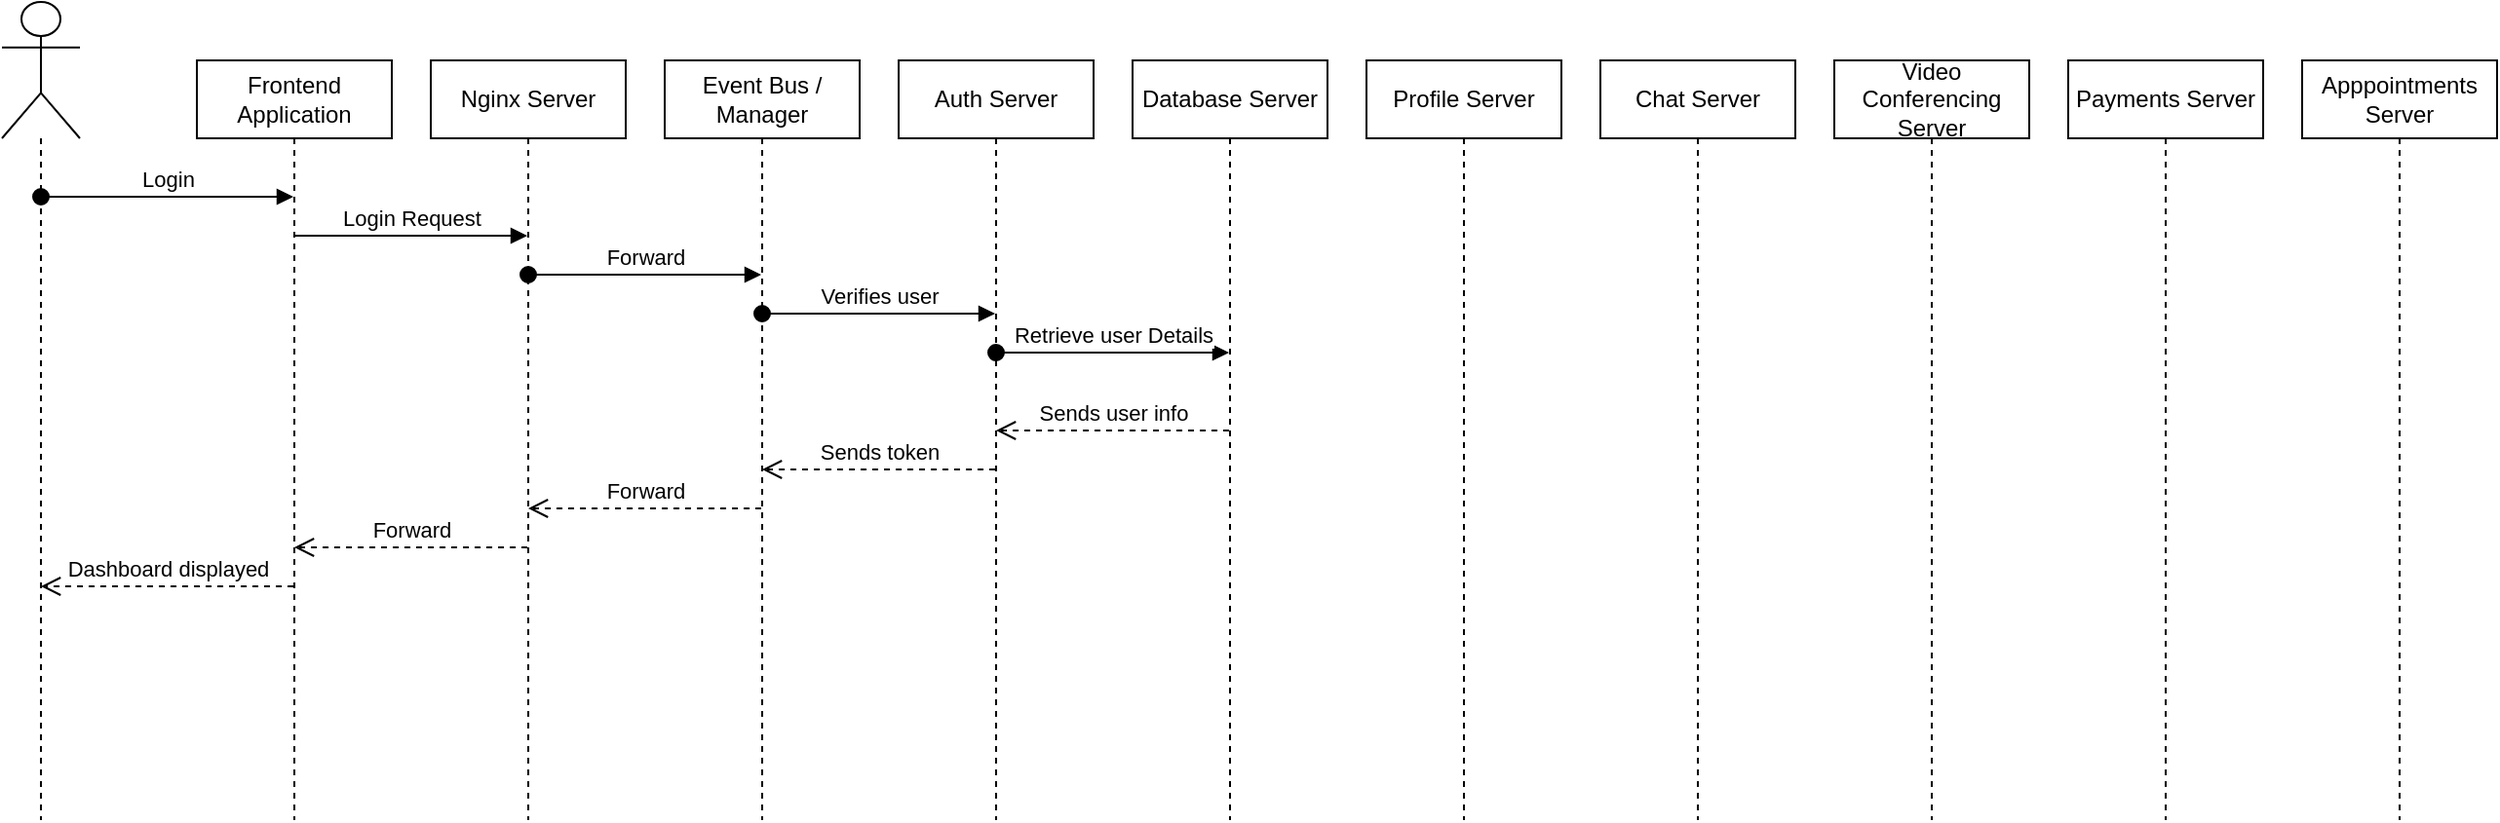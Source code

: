 <mxfile version="15.7.4" type="github">
  <diagram id="kgpKYQtTHZ0yAKxKKP6v" name="Page-1">
    <mxGraphModel dx="1391" dy="310" grid="1" gridSize="10" guides="1" tooltips="1" connect="1" arrows="1" fold="1" page="1" pageScale="1" pageWidth="850" pageHeight="1100" math="0" shadow="0">
      <root>
        <mxCell id="0" />
        <mxCell id="1" parent="0" />
        <mxCell id="yxkUopUPHEhHwRwqRZRT-11" value="" style="shape=umlLifeline;participant=umlActor;perimeter=lifelinePerimeter;whiteSpace=wrap;html=1;container=1;collapsible=0;recursiveResize=0;verticalAlign=top;spacingTop=36;outlineConnect=0;size=70;" vertex="1" parent="1">
          <mxGeometry x="-100" y="360" width="40" height="420" as="geometry" />
        </mxCell>
        <mxCell id="yxkUopUPHEhHwRwqRZRT-12" value="Nginx Server" style="shape=umlLifeline;perimeter=lifelinePerimeter;whiteSpace=wrap;html=1;container=1;collapsible=0;recursiveResize=0;outlineConnect=0;" vertex="1" parent="1">
          <mxGeometry x="120" y="390" width="100" height="390" as="geometry" />
        </mxCell>
        <mxCell id="yxkUopUPHEhHwRwqRZRT-13" value="Apppointments Server" style="shape=umlLifeline;perimeter=lifelinePerimeter;whiteSpace=wrap;html=1;container=1;collapsible=0;recursiveResize=0;outlineConnect=0;" vertex="1" parent="1">
          <mxGeometry x="1080" y="390" width="100" height="390" as="geometry" />
        </mxCell>
        <mxCell id="yxkUopUPHEhHwRwqRZRT-14" value="Payments Server" style="shape=umlLifeline;perimeter=lifelinePerimeter;whiteSpace=wrap;html=1;container=1;collapsible=0;recursiveResize=0;outlineConnect=0;" vertex="1" parent="1">
          <mxGeometry x="960" y="390" width="100" height="390" as="geometry" />
        </mxCell>
        <mxCell id="yxkUopUPHEhHwRwqRZRT-15" value="Video Conferencing Server" style="shape=umlLifeline;perimeter=lifelinePerimeter;whiteSpace=wrap;html=1;container=1;collapsible=0;recursiveResize=0;outlineConnect=0;" vertex="1" parent="1">
          <mxGeometry x="840" y="390" width="100" height="390" as="geometry" />
        </mxCell>
        <mxCell id="yxkUopUPHEhHwRwqRZRT-16" value="Chat Server" style="shape=umlLifeline;perimeter=lifelinePerimeter;whiteSpace=wrap;html=1;container=1;collapsible=0;recursiveResize=0;outlineConnect=0;" vertex="1" parent="1">
          <mxGeometry x="720" y="390" width="100" height="390" as="geometry" />
        </mxCell>
        <mxCell id="yxkUopUPHEhHwRwqRZRT-17" value="Profile Server" style="shape=umlLifeline;perimeter=lifelinePerimeter;whiteSpace=wrap;html=1;container=1;collapsible=0;recursiveResize=0;outlineConnect=0;" vertex="1" parent="1">
          <mxGeometry x="600" y="390" width="100" height="390" as="geometry" />
        </mxCell>
        <mxCell id="yxkUopUPHEhHwRwqRZRT-18" value="Auth Server" style="shape=umlLifeline;perimeter=lifelinePerimeter;whiteSpace=wrap;html=1;container=1;collapsible=0;recursiveResize=0;outlineConnect=0;" vertex="1" parent="1">
          <mxGeometry x="360" y="390" width="100" height="390" as="geometry" />
        </mxCell>
        <mxCell id="yxkUopUPHEhHwRwqRZRT-22" value="Login" style="html=1;verticalAlign=bottom;startArrow=oval;endArrow=block;startSize=8;rounded=0;" edge="1" target="yxkUopUPHEhHwRwqRZRT-32" parent="1" source="yxkUopUPHEhHwRwqRZRT-11">
          <mxGeometry x="0.007" relative="1" as="geometry">
            <mxPoint x="100" y="470" as="sourcePoint" />
            <mxPoint x="140" y="480" as="targetPoint" />
            <Array as="points">
              <mxPoint x="10" y="460" />
            </Array>
            <mxPoint as="offset" />
          </mxGeometry>
        </mxCell>
        <mxCell id="yxkUopUPHEhHwRwqRZRT-23" value="Event Bus / Manager" style="shape=umlLifeline;perimeter=lifelinePerimeter;whiteSpace=wrap;html=1;container=1;collapsible=0;recursiveResize=0;outlineConnect=0;" vertex="1" parent="1">
          <mxGeometry x="240" y="390" width="100" height="390" as="geometry" />
        </mxCell>
        <mxCell id="yxkUopUPHEhHwRwqRZRT-25" value="Forward" style="html=1;verticalAlign=bottom;startArrow=oval;startFill=1;endArrow=block;startSize=8;rounded=0;" edge="1" parent="1" source="yxkUopUPHEhHwRwqRZRT-12" target="yxkUopUPHEhHwRwqRZRT-23">
          <mxGeometry width="60" relative="1" as="geometry">
            <mxPoint x="190" y="480" as="sourcePoint" />
            <mxPoint x="250" y="480" as="targetPoint" />
            <Array as="points">
              <mxPoint x="240" y="500" />
            </Array>
          </mxGeometry>
        </mxCell>
        <mxCell id="yxkUopUPHEhHwRwqRZRT-27" value="Database Server" style="shape=umlLifeline;perimeter=lifelinePerimeter;whiteSpace=wrap;html=1;container=1;collapsible=0;recursiveResize=0;outlineConnect=0;" vertex="1" parent="1">
          <mxGeometry x="480" y="390" width="100" height="390" as="geometry" />
        </mxCell>
        <mxCell id="yxkUopUPHEhHwRwqRZRT-26" value="Verifies user" style="html=1;verticalAlign=bottom;startArrow=oval;startFill=1;endArrow=block;startSize=8;rounded=0;" edge="1" parent="1" source="yxkUopUPHEhHwRwqRZRT-23" target="yxkUopUPHEhHwRwqRZRT-18">
          <mxGeometry width="60" relative="1" as="geometry">
            <mxPoint x="310" y="490" as="sourcePoint" />
            <mxPoint x="370" y="490" as="targetPoint" />
            <Array as="points">
              <mxPoint x="370" y="520" />
            </Array>
          </mxGeometry>
        </mxCell>
        <mxCell id="yxkUopUPHEhHwRwqRZRT-28" value="Retrieve user Details" style="html=1;verticalAlign=bottom;startArrow=oval;startFill=1;endArrow=block;startSize=8;rounded=0;" edge="1" parent="1" source="yxkUopUPHEhHwRwqRZRT-18" target="yxkUopUPHEhHwRwqRZRT-27">
          <mxGeometry width="60" relative="1" as="geometry">
            <mxPoint x="410.0" y="530" as="sourcePoint" />
            <mxPoint x="529.69" y="530" as="targetPoint" />
            <Array as="points">
              <mxPoint x="490" y="540" />
            </Array>
          </mxGeometry>
        </mxCell>
        <mxCell id="yxkUopUPHEhHwRwqRZRT-29" value="Sends user info" style="html=1;verticalAlign=bottom;endArrow=open;dashed=1;endSize=8;rounded=0;" edge="1" parent="1" source="yxkUopUPHEhHwRwqRZRT-27" target="yxkUopUPHEhHwRwqRZRT-18">
          <mxGeometry relative="1" as="geometry">
            <mxPoint x="520" y="560" as="sourcePoint" />
            <mxPoint x="440" y="560" as="targetPoint" />
            <Array as="points">
              <mxPoint x="510" y="580" />
            </Array>
          </mxGeometry>
        </mxCell>
        <mxCell id="yxkUopUPHEhHwRwqRZRT-30" value="Sends token" style="html=1;verticalAlign=bottom;endArrow=open;dashed=1;endSize=8;rounded=0;" edge="1" parent="1" source="yxkUopUPHEhHwRwqRZRT-18" target="yxkUopUPHEhHwRwqRZRT-23">
          <mxGeometry relative="1" as="geometry">
            <mxPoint x="390" y="580" as="sourcePoint" />
            <mxPoint x="310" y="580" as="targetPoint" />
            <Array as="points">
              <mxPoint x="350" y="600" />
            </Array>
          </mxGeometry>
        </mxCell>
        <mxCell id="yxkUopUPHEhHwRwqRZRT-31" value="Forward" style="html=1;verticalAlign=bottom;endArrow=open;dashed=1;endSize=8;rounded=0;" edge="1" parent="1" source="yxkUopUPHEhHwRwqRZRT-23" target="yxkUopUPHEhHwRwqRZRT-12">
          <mxGeometry relative="1" as="geometry">
            <mxPoint x="330" y="560" as="sourcePoint" />
            <mxPoint x="250" y="560" as="targetPoint" />
            <Array as="points">
              <mxPoint x="200" y="620" />
            </Array>
          </mxGeometry>
        </mxCell>
        <mxCell id="yxkUopUPHEhHwRwqRZRT-32" value="Frontend Application" style="shape=umlLifeline;perimeter=lifelinePerimeter;whiteSpace=wrap;html=1;container=1;collapsible=0;recursiveResize=0;outlineConnect=0;" vertex="1" parent="1">
          <mxGeometry y="390" width="100" height="390" as="geometry" />
        </mxCell>
        <mxCell id="yxkUopUPHEhHwRwqRZRT-33" value="Login Request" style="html=1;verticalAlign=bottom;endArrow=block;rounded=0;" edge="1" parent="1" source="yxkUopUPHEhHwRwqRZRT-32" target="yxkUopUPHEhHwRwqRZRT-12">
          <mxGeometry width="80" relative="1" as="geometry">
            <mxPoint x="140" y="550" as="sourcePoint" />
            <mxPoint x="170" y="550" as="targetPoint" />
            <Array as="points">
              <mxPoint x="130" y="480" />
            </Array>
          </mxGeometry>
        </mxCell>
        <mxCell id="yxkUopUPHEhHwRwqRZRT-34" value="Forward" style="html=1;verticalAlign=bottom;endArrow=open;dashed=1;endSize=8;rounded=0;" edge="1" parent="1" source="yxkUopUPHEhHwRwqRZRT-12" target="yxkUopUPHEhHwRwqRZRT-32">
          <mxGeometry relative="1" as="geometry">
            <mxPoint x="260" y="590" as="sourcePoint" />
            <mxPoint x="180" y="590" as="targetPoint" />
            <Array as="points">
              <mxPoint x="130" y="640" />
            </Array>
          </mxGeometry>
        </mxCell>
        <mxCell id="yxkUopUPHEhHwRwqRZRT-35" value="Dashboard displayed" style="html=1;verticalAlign=bottom;endArrow=open;dashed=1;endSize=8;rounded=0;" edge="1" parent="1" source="yxkUopUPHEhHwRwqRZRT-32" target="yxkUopUPHEhHwRwqRZRT-11">
          <mxGeometry relative="1" as="geometry">
            <mxPoint x="179.5" y="650" as="sourcePoint" />
            <mxPoint x="59.81" y="650" as="targetPoint" />
            <Array as="points">
              <mxPoint x="20" y="660" />
            </Array>
          </mxGeometry>
        </mxCell>
      </root>
    </mxGraphModel>
  </diagram>
</mxfile>
